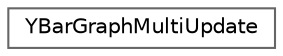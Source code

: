 digraph "Graphical Class Hierarchy"
{
 // LATEX_PDF_SIZE
  bgcolor="transparent";
  edge [fontname=Helvetica,fontsize=10,labelfontname=Helvetica,labelfontsize=10];
  node [fontname=Helvetica,fontsize=10,shape=box,height=0.2,width=0.4];
  rankdir="LR";
  Node0 [id="Node000000",label="YBarGraphMultiUpdate",height=0.2,width=0.4,color="grey40", fillcolor="white", style="filled",URL="$classYBarGraphMultiUpdate.html",tooltip=" "];
}
